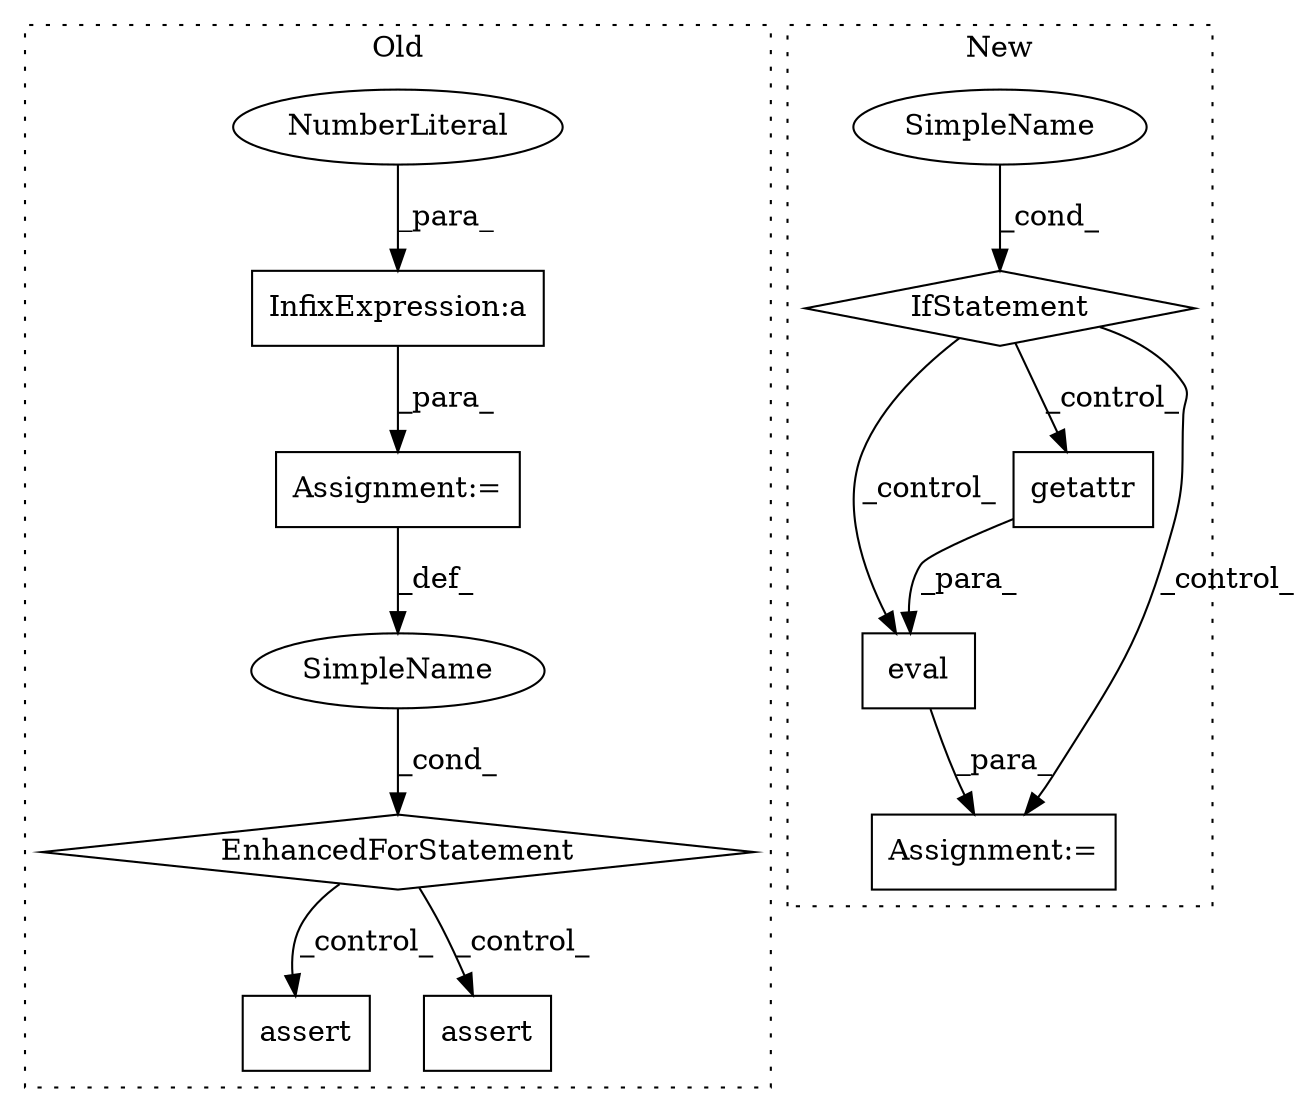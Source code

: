 digraph G {
subgraph cluster0 {
1 [label="assert" a="6" s="1337" l="7" shape="box"];
4 [label="Assignment:=" a="7" s="1244,1327" l="53,2" shape="box"];
5 [label="EnhancedForStatement" a="70" s="1244,1327" l="53,2" shape="diamond"];
6 [label="SimpleName" a="42" s="1301" l="1" shape="ellipse"];
8 [label="assert" a="32" s="1394,1442" l="16,1" shape="box"];
10 [label="InfixExpression:a" a="27" s="1322" l="3" shape="box"];
11 [label="NumberLiteral" a="34" s="1325" l="1" shape="ellipse"];
label = "Old";
style="dotted";
}
subgraph cluster1 {
2 [label="eval" a="32" s="2166,2202" l="5,1" shape="box"];
3 [label="Assignment:=" a="7" s="2163" l="1" shape="box"];
7 [label="getattr" a="32" s="2171,2201" l="8,1" shape="box"];
9 [label="IfStatement" a="25" s="2067,2080" l="4,2" shape="diamond"];
12 [label="SimpleName" a="42" s="" l="" shape="ellipse"];
label = "New";
style="dotted";
}
2 -> 3 [label="_para_"];
4 -> 6 [label="_def_"];
5 -> 8 [label="_control_"];
5 -> 1 [label="_control_"];
6 -> 5 [label="_cond_"];
7 -> 2 [label="_para_"];
9 -> 2 [label="_control_"];
9 -> 7 [label="_control_"];
9 -> 3 [label="_control_"];
10 -> 4 [label="_para_"];
11 -> 10 [label="_para_"];
12 -> 9 [label="_cond_"];
}